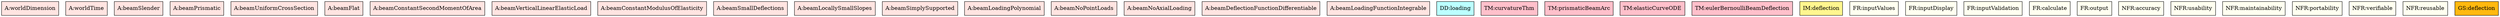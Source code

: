digraph allvsr {


	worldDimension	[shape=box, color=black, style=filled, fillcolor=mistyrose, label="A:worldDimension"];
	worldTime	[shape=box, color=black, style=filled, fillcolor=mistyrose, label="A:worldTime"];
	beamSlender	[shape=box, color=black, style=filled, fillcolor=mistyrose, label="A:beamSlender"];
	beamPrismatic	[shape=box, color=black, style=filled, fillcolor=mistyrose, label="A:beamPrismatic"];
	beamUniformCrossSection	[shape=box, color=black, style=filled, fillcolor=mistyrose, label="A:beamUniformCrossSection"];
	beamFlat	[shape=box, color=black, style=filled, fillcolor=mistyrose, label="A:beamFlat"];
	beamConstantSecondMomentOfArea	[shape=box, color=black, style=filled, fillcolor=mistyrose, label="A:beamConstantSecondMomentOfArea"];
	beamVerticalLinearElasticLoad	[shape=box, color=black, style=filled, fillcolor=mistyrose, label="A:beamVerticalLinearElasticLoad"];
	beamConstantModulusOfElasticity	[shape=box, color=black, style=filled, fillcolor=mistyrose, label="A:beamConstantModulusOfElasticity"];
	beamSmallDeflections	[shape=box, color=black, style=filled, fillcolor=mistyrose, label="A:beamSmallDeflections"];
	beamLocallySmallSlopes	[shape=box, color=black, style=filled, fillcolor=mistyrose, label="A:beamLocallySmallSlopes"];
	beamSimplySupported	[shape=box, color=black, style=filled, fillcolor=mistyrose, label="A:beamSimplySupported"];
	beamLoadingPolynomial	[shape=box, color=black, style=filled, fillcolor=mistyrose, label="A:beamLoadingPolynomial"];
	beamNoPointLoads	[shape=box, color=black, style=filled, fillcolor=mistyrose, label="A:beamNoPointLoads"];
	beamNoAxialLoading	[shape=box, color=black, style=filled, fillcolor=mistyrose, label="A:beamNoAxialLoading"];
	beamDeflectionFunctionDifferentiable	[shape=box, color=black, style=filled, fillcolor=mistyrose, label="A:beamDeflectionFunctionDifferentiable"];
	beamLoadingFunctionIntegrable	[shape=box, color=black, style=filled, fillcolor=mistyrose, label="A:beamLoadingFunctionIntegrable"];

	subgraph A {
	rank="same"
	{worldDimension, worldTime, beamSlender, beamPrismatic, beamUniformCrossSection, beamFlat, beamConstantSecondMomentOfArea, beamVerticalLinearElasticLoad, beamConstantModulusOfElasticity, beamSmallDeflections, beamLocallySmallSlopes, beamSimplySupported, beamLoadingPolynomial, beamNoPointLoads, beamNoAxialLoading, beamDeflectionFunctionDifferentiable, beamLoadingFunctionIntegrable}
	}

	w_b	[shape=box, color=black, style=filled, fillcolor=paleturquoise1, label="DD:loading"];

	subgraph DD {
	rank="same"
	{w_b}
	}

	curve	[shape=box, color=black, style=filled, fillcolor=pink, label="TM:curvatureThm"];
	arc	[shape=box, color=black, style=filled, fillcolor=pink, label="TM:prismaticBeamArc"];
	elasticCurve	[shape=box, color=black, style=filled, fillcolor=pink, label="TM:elasticCurveODE"];
	eulerBernoulliBeamDeflection	[shape=box, color=black, style=filled, fillcolor=pink, label="TM:eulerBernoulliBeamDeflection"];

	subgraph TM {
	rank="same"
	{curve, arc, elasticCurve, eulerBernoulliBeamDeflection}
	}

	deflectionIM	[shape=box, color=black, style=filled, fillcolor=khaki1, label="IM:deflection"];

	subgraph IM {
	rank="same"
	{deflectionIM}
	}

	inputValues	[shape=box, color=black, style=filled, fillcolor=ivory, label="FR:inputValues"];
	inputDisplay	[shape=box, color=black, style=filled, fillcolor=ivory, label="FR:inputDisplay"];
	inputValidation	[shape=box, color=black, style=filled, fillcolor=ivory, label="FR:inputValidation"];
	calculate	[shape=box, color=black, style=filled, fillcolor=ivory, label="FR:calculate"];
	output	[shape=box, color=black, style=filled, fillcolor=ivory, label="FR:output"];
	accuracy	[shape=box, color=black, style=filled, fillcolor=ivory, label="NFR:accuracy"];
	usability	[shape=box, color=black, style=filled, fillcolor=ivory, label="NFR:usability"];
	maintainability	[shape=box, color=black, style=filled, fillcolor=ivory, label="NFR:maintainability"];
	portability	[shape=box, color=black, style=filled, fillcolor=ivory, label="NFR:portability"];
	verifiable	[shape=box, color=black, style=filled, fillcolor=ivory, label="NFR:verifiable"];
	reusable	[shape=box, color=black, style=filled, fillcolor=ivory, label="NFR:reusable"];

	subgraph FR {
	rank="same"
	{inputValues, inputDisplay, inputValidation, calculate, output, accuracy, usability, maintainability, portability, verifiable, reusable}
	}

	deflection	[shape=box, color=black, style=filled, fillcolor=darkgoldenrod1, label="GS:deflection"];

	subgraph GS {
	rank="same"
	{deflection}
	}

}
